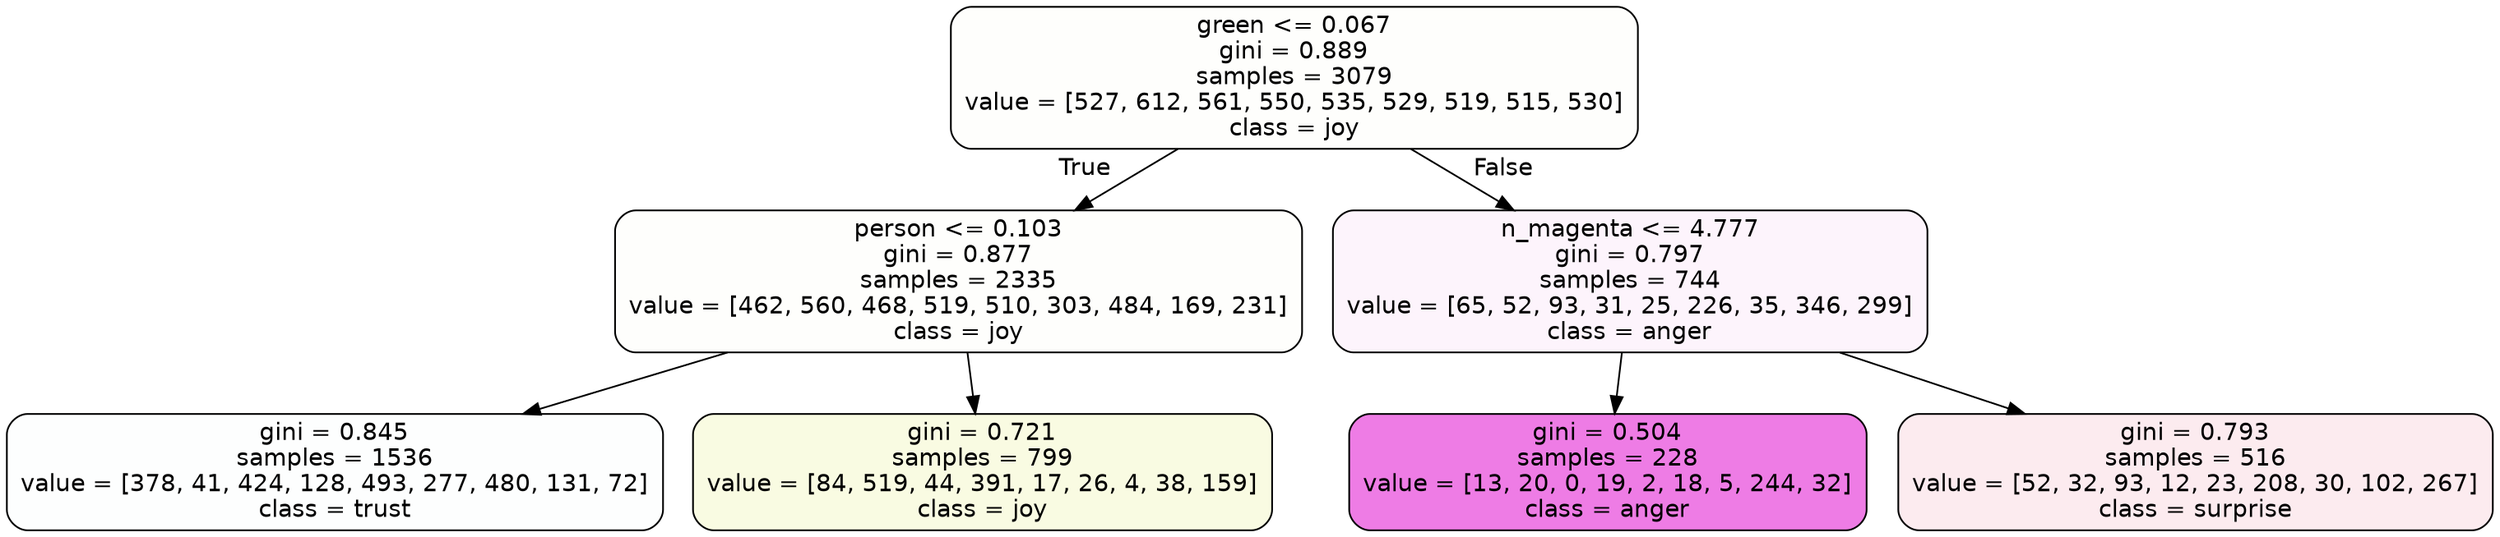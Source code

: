 digraph Tree {
node [shape=box, style="filled, rounded", color="black", fontname=helvetica] ;
edge [fontname=helvetica] ;
0 [label="green <= 0.067\ngini = 0.889\nsamples = 3079\nvalue = [527, 612, 561, 550, 535, 529, 519, 515, 530]\nclass = joy", fillcolor="#d7e53903"] ;
1 [label="person <= 0.103\ngini = 0.877\nsamples = 2335\nvalue = [462, 560, 468, 519, 510, 303, 484, 169, 231]\nclass = joy", fillcolor="#d7e53903"] ;
0 -> 1 [labeldistance=2.5, labelangle=45, headlabel="True"] ;
2 [label="gini = 0.845\nsamples = 1536\nvalue = [378, 41, 424, 128, 493, 277, 480, 131, 72]\nclass = trust", fillcolor="#39d7e502"] ;
1 -> 2 ;
3 [label="gini = 0.721\nsamples = 799\nvalue = [84, 519, 44, 391, 17, 26, 4, 38, 159]\nclass = joy", fillcolor="#d7e53925"] ;
1 -> 3 ;
4 [label="n_magenta <= 4.777\ngini = 0.797\nsamples = 744\nvalue = [65, 52, 93, 31, 25, 226, 35, 346, 299]\nclass = anger", fillcolor="#e539d70e"] ;
0 -> 4 [labeldistance=2.5, labelangle=-45, headlabel="False"] ;
5 [label="gini = 0.504\nsamples = 228\nvalue = [13, 20, 0, 19, 2, 18, 5, 244, 32]\nclass = anger", fillcolor="#e539d7a8"] ;
4 -> 5 ;
6 [label="gini = 0.793\nsamples = 516\nvalue = [52, 32, 93, 12, 23, 208, 30, 102, 267]\nclass = surprise", fillcolor="#e5396419"] ;
4 -> 6 ;
}